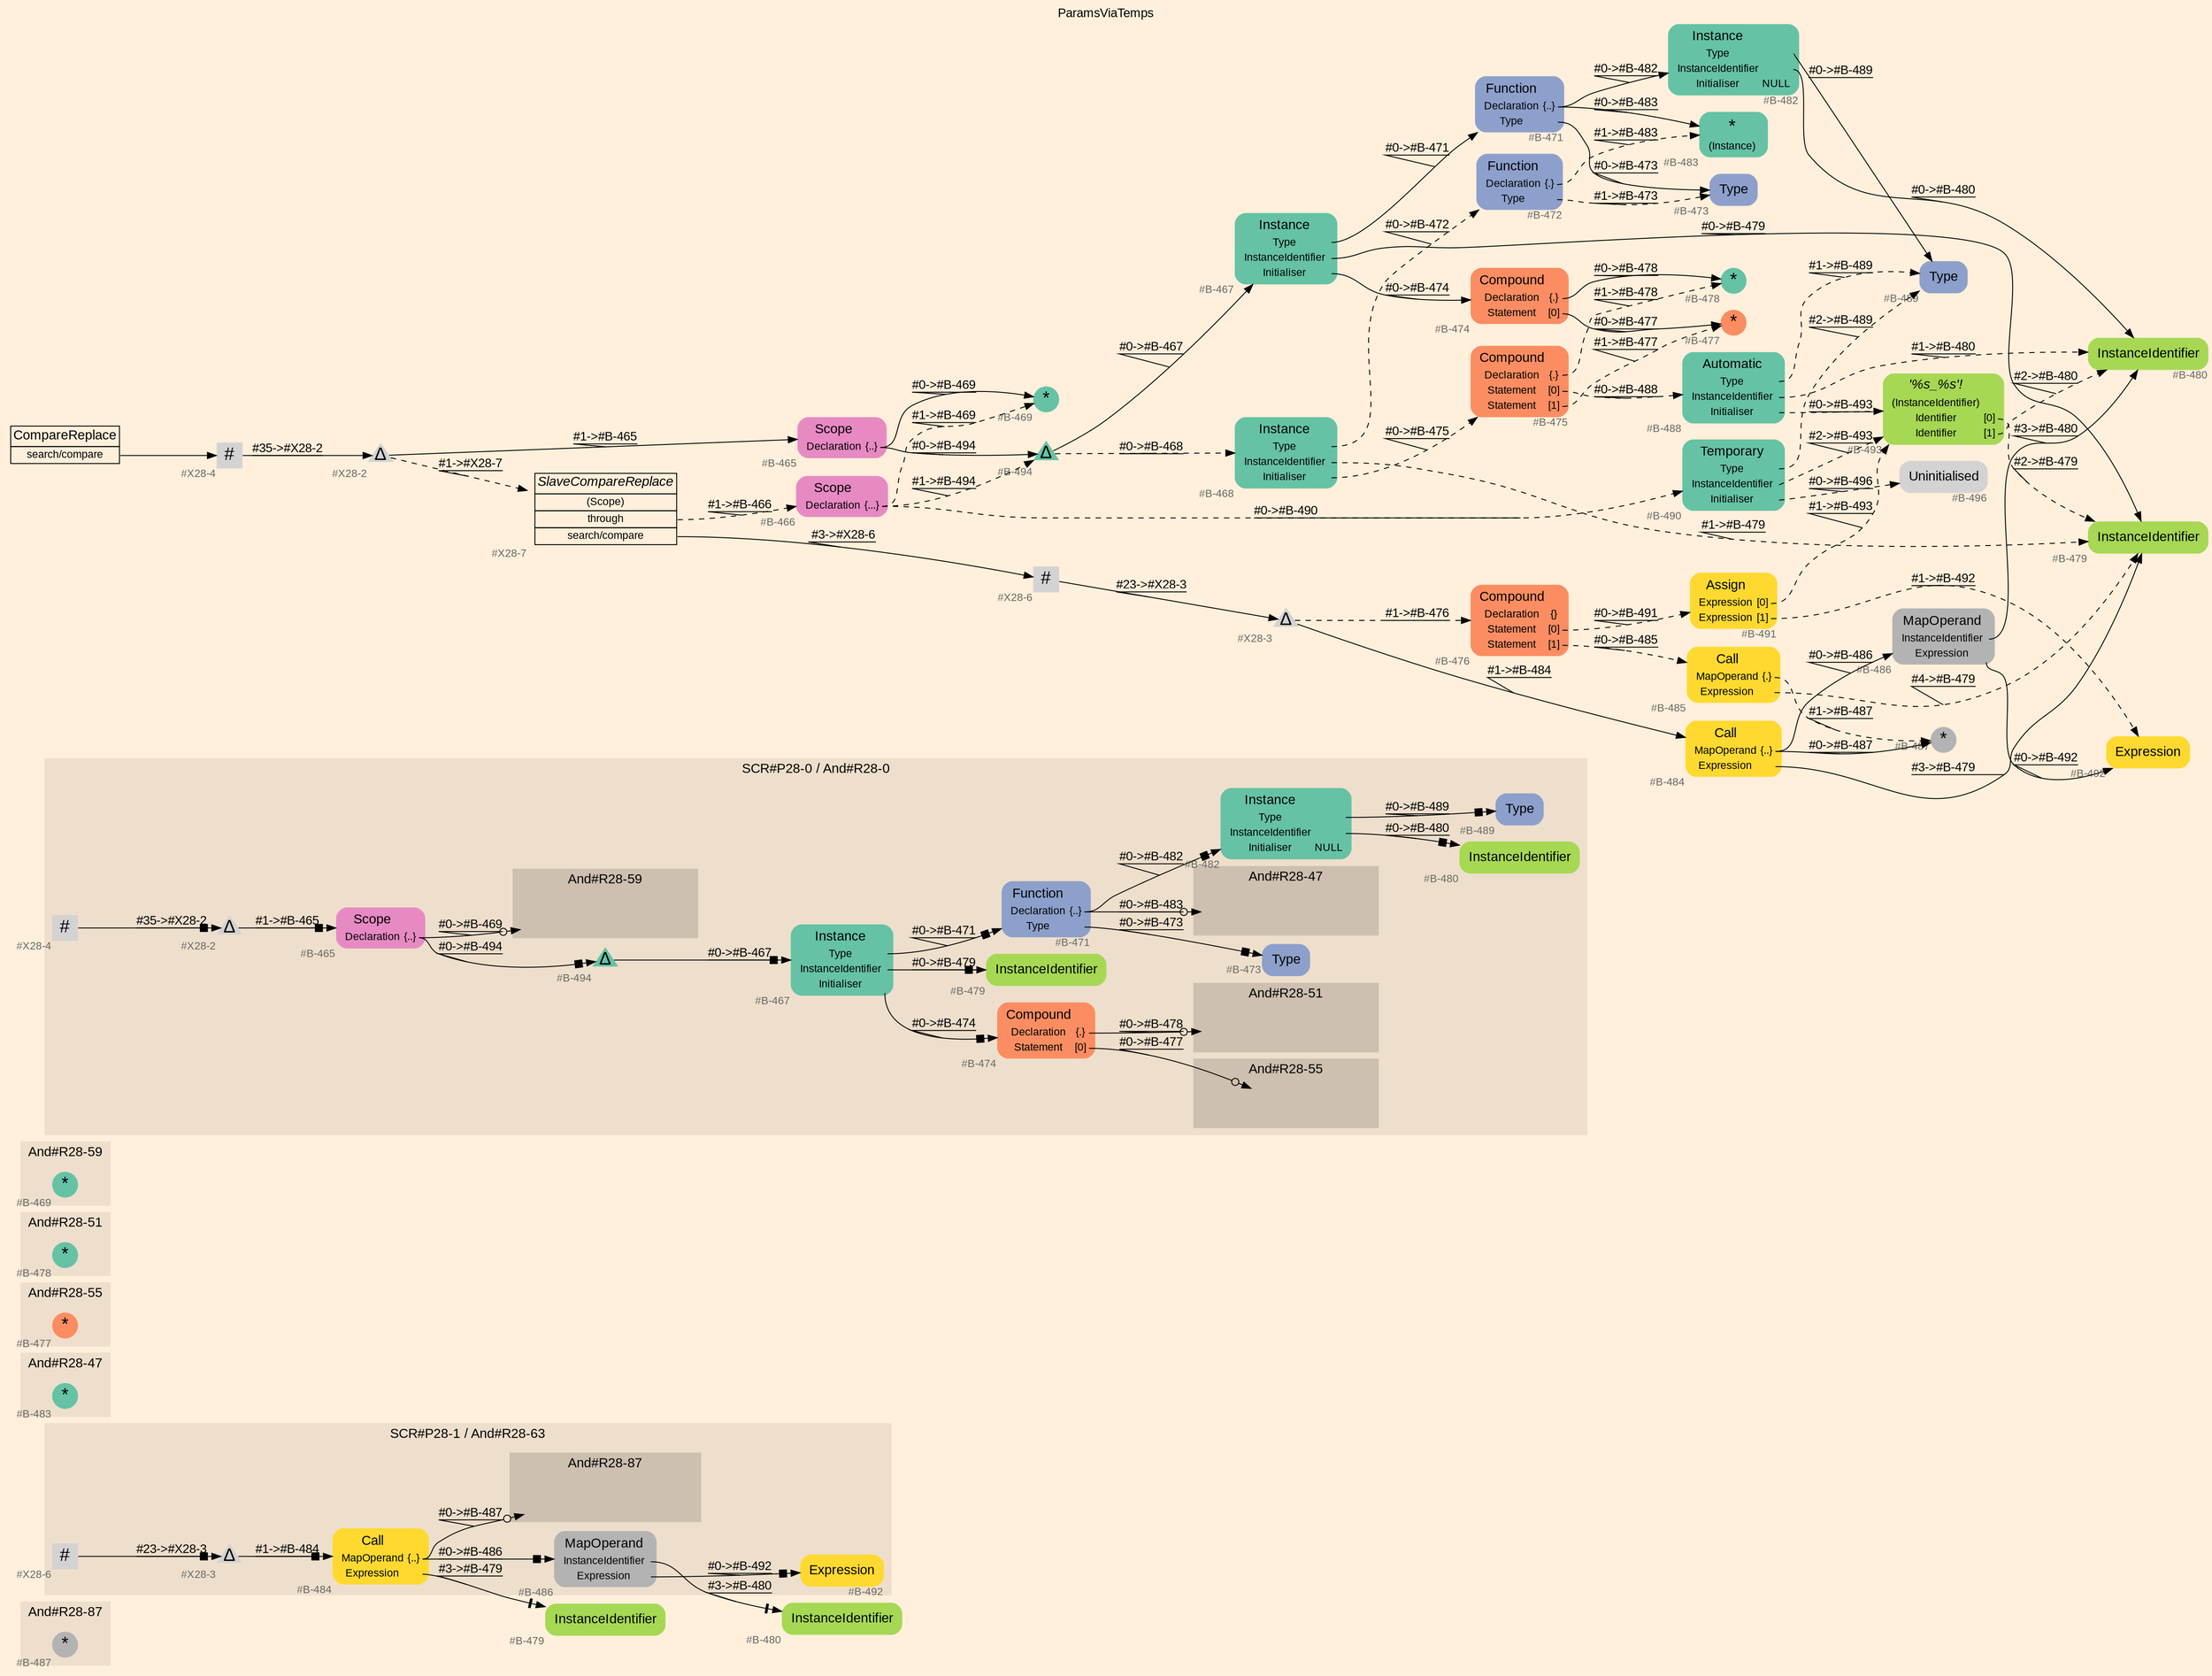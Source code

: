 digraph "ParamsViaTemps" {
label = "ParamsViaTemps"
labelloc = t
graph [
    rankdir = "LR"
    ranksep = 0.3
    bgcolor = antiquewhite1
    color = black
    fontcolor = black
    fontname = "Arial"
];
node [
    fontname = "Arial"
];
edge [
    fontname = "Arial"
];

// -------------------- figure And#R28-87 --------------------
// -------- region And#R28-87 ----------
subgraph "clusterAnd#R28-87" {
    label = "And#R28-87"
    style = "filled"
    color = antiquewhite2
    fontsize = "15"
    // -------- block And#R28-87/#B-487 ----------
    "And#R28-87/#B-487" [
        fillcolor = "/set28/8"
        xlabel = "#B-487"
        fontsize = "12"
        fontcolor = grey40
        shape = "circle"
        label = <<FONT COLOR="black" POINT-SIZE="20">*</FONT>>
        style = "filled"
        penwidth = 0.0
        fixedsize = true
        width = 0.4
        height = 0.4
    ];
    
}


// -------------------- figure And#R28-63 --------------------
// -------- region And#R28-63 ----------
subgraph "clusterAnd#R28-63" {
    label = "SCR#P28-1 / And#R28-63"
    style = "filled"
    color = antiquewhite2
    fontsize = "15"
    // -------- block And#R28-63/#B-484 ----------
    "And#R28-63/#B-484" [
        fillcolor = "/set28/6"
        xlabel = "#B-484"
        fontsize = "12"
        fontcolor = grey40
        shape = "plaintext"
        label = <<TABLE BORDER="0" CELLBORDER="0" CELLSPACING="0">
         <TR><TD><FONT COLOR="black" POINT-SIZE="15">Call</FONT></TD></TR>
         <TR><TD><FONT COLOR="black" POINT-SIZE="12">MapOperand</FONT></TD><TD PORT="port0"><FONT COLOR="black" POINT-SIZE="12">{..}</FONT></TD></TR>
         <TR><TD><FONT COLOR="black" POINT-SIZE="12">Expression</FONT></TD><TD PORT="port1"></TD></TR>
        </TABLE>>
        style = "rounded,filled"
    ];
    
    // -------- block And#R28-63/#B-486 ----------
    "And#R28-63/#B-486" [
        fillcolor = "/set28/8"
        xlabel = "#B-486"
        fontsize = "12"
        fontcolor = grey40
        shape = "plaintext"
        label = <<TABLE BORDER="0" CELLBORDER="0" CELLSPACING="0">
         <TR><TD><FONT COLOR="black" POINT-SIZE="15">MapOperand</FONT></TD></TR>
         <TR><TD><FONT COLOR="black" POINT-SIZE="12">InstanceIdentifier</FONT></TD><TD PORT="port0"></TD></TR>
         <TR><TD><FONT COLOR="black" POINT-SIZE="12">Expression</FONT></TD><TD PORT="port1"></TD></TR>
        </TABLE>>
        style = "rounded,filled"
    ];
    
    // -------- block And#R28-63/#B-492 ----------
    "And#R28-63/#B-492" [
        fillcolor = "/set28/6"
        xlabel = "#B-492"
        fontsize = "12"
        fontcolor = grey40
        shape = "plaintext"
        label = <<TABLE BORDER="0" CELLBORDER="0" CELLSPACING="0">
         <TR><TD><FONT COLOR="black" POINT-SIZE="15">Expression</FONT></TD></TR>
        </TABLE>>
        style = "rounded,filled"
    ];
    
    // -------- block And#R28-63/#X28-3 ----------
    "And#R28-63/#X28-3" [
        xlabel = "#X28-3"
        fontsize = "12"
        fontcolor = grey40
        shape = "triangle"
        label = <<FONT COLOR="black" POINT-SIZE="20">Δ</FONT>>
        style = "filled"
        penwidth = 0.0
        fixedsize = true
        width = 0.4
        height = 0.4
    ];
    
    // -------- block And#R28-63/#X28-6 ----------
    "And#R28-63/#X28-6" [
        xlabel = "#X28-6"
        fontsize = "12"
        fontcolor = grey40
        shape = "square"
        label = <<FONT COLOR="black" POINT-SIZE="20">#</FONT>>
        style = "filled"
        penwidth = 0.0
        fixedsize = true
        width = 0.4
        height = 0.4
    ];
    
    // -------- region And#R28-63/And#R28-87 ----------
    subgraph "clusterAnd#R28-63/And#R28-87" {
        label = "And#R28-87"
        style = "filled"
        color = antiquewhite3
        fontsize = "15"
        // -------- block And#R28-63/And#R28-87/#B-487 ----------
        "And#R28-63/And#R28-87/#B-487" [
            fillcolor = "/set28/8"
            xlabel = "#B-487"
            fontsize = "12"
            fontcolor = grey40
            shape = "none"
            style = "invisible"
        ];
        
    }
    
}

// -------- block And#R28-63/#B-479 ----------
"And#R28-63/#B-479" [
    fillcolor = "/set28/5"
    xlabel = "#B-479"
    fontsize = "12"
    fontcolor = grey40
    shape = "plaintext"
    label = <<TABLE BORDER="0" CELLBORDER="0" CELLSPACING="0">
     <TR><TD><FONT COLOR="black" POINT-SIZE="15">InstanceIdentifier</FONT></TD></TR>
    </TABLE>>
    style = "rounded,filled"
];

// -------- block And#R28-63/#B-480 ----------
"And#R28-63/#B-480" [
    fillcolor = "/set28/5"
    xlabel = "#B-480"
    fontsize = "12"
    fontcolor = grey40
    shape = "plaintext"
    label = <<TABLE BORDER="0" CELLBORDER="0" CELLSPACING="0">
     <TR><TD><FONT COLOR="black" POINT-SIZE="15">InstanceIdentifier</FONT></TD></TR>
    </TABLE>>
    style = "rounded,filled"
];

"And#R28-63/#B-484":port0 -> "And#R28-63/And#R28-87/#B-487" [
    arrowhead="normalnoneodot"
    label = "#0-&gt;#B-487"
    decorate = true
    color = black
    fontcolor = black
];

"And#R28-63/#B-484":port0 -> "And#R28-63/#B-486" [
    arrowhead="normalnonebox"
    label = "#0-&gt;#B-486"
    decorate = true
    color = black
    fontcolor = black
];

"And#R28-63/#B-484":port1 -> "And#R28-63/#B-479" [
    arrowhead="normalnonetee"
    label = "#3-&gt;#B-479"
    decorate = true
    color = black
    fontcolor = black
];

"And#R28-63/#B-486":port0 -> "And#R28-63/#B-480" [
    arrowhead="normalnonetee"
    label = "#3-&gt;#B-480"
    decorate = true
    color = black
    fontcolor = black
];

"And#R28-63/#B-486":port1 -> "And#R28-63/#B-492" [
    arrowhead="normalnonebox"
    label = "#0-&gt;#B-492"
    decorate = true
    color = black
    fontcolor = black
];

"And#R28-63/#X28-3" -> "And#R28-63/#B-484" [
    arrowhead="normalnonebox"
    label = "#1-&gt;#B-484"
    decorate = true
    color = black
    fontcolor = black
];

"And#R28-63/#X28-6" -> "And#R28-63/#X28-3" [
    arrowhead="normalnonebox"
    label = "#23-&gt;#X28-3"
    decorate = true
    color = black
    fontcolor = black
];


// -------------------- figure And#R28-47 --------------------
// -------- region And#R28-47 ----------
subgraph "clusterAnd#R28-47" {
    label = "And#R28-47"
    style = "filled"
    color = antiquewhite2
    fontsize = "15"
    // -------- block And#R28-47/#B-483 ----------
    "And#R28-47/#B-483" [
        fillcolor = "/set28/1"
        xlabel = "#B-483"
        fontsize = "12"
        fontcolor = grey40
        shape = "circle"
        label = <<FONT COLOR="black" POINT-SIZE="20">*</FONT>>
        style = "filled"
        penwidth = 0.0
        fixedsize = true
        width = 0.4
        height = 0.4
    ];
    
}


// -------------------- figure And#R28-55 --------------------
// -------- region And#R28-55 ----------
subgraph "clusterAnd#R28-55" {
    label = "And#R28-55"
    style = "filled"
    color = antiquewhite2
    fontsize = "15"
    // -------- block And#R28-55/#B-477 ----------
    "And#R28-55/#B-477" [
        fillcolor = "/set28/2"
        xlabel = "#B-477"
        fontsize = "12"
        fontcolor = grey40
        shape = "circle"
        label = <<FONT COLOR="black" POINT-SIZE="20">*</FONT>>
        style = "filled"
        penwidth = 0.0
        fixedsize = true
        width = 0.4
        height = 0.4
    ];
    
}


// -------------------- figure And#R28-51 --------------------
// -------- region And#R28-51 ----------
subgraph "clusterAnd#R28-51" {
    label = "And#R28-51"
    style = "filled"
    color = antiquewhite2
    fontsize = "15"
    // -------- block And#R28-51/#B-478 ----------
    "And#R28-51/#B-478" [
        fillcolor = "/set28/1"
        xlabel = "#B-478"
        fontsize = "12"
        fontcolor = grey40
        shape = "circle"
        label = <<FONT COLOR="black" POINT-SIZE="20">*</FONT>>
        style = "filled"
        penwidth = 0.0
        fixedsize = true
        width = 0.4
        height = 0.4
    ];
    
}


// -------------------- figure And#R28-59 --------------------
// -------- region And#R28-59 ----------
subgraph "clusterAnd#R28-59" {
    label = "And#R28-59"
    style = "filled"
    color = antiquewhite2
    fontsize = "15"
    // -------- block And#R28-59/#B-469 ----------
    "And#R28-59/#B-469" [
        fillcolor = "/set28/1"
        xlabel = "#B-469"
        fontsize = "12"
        fontcolor = grey40
        shape = "circle"
        label = <<FONT COLOR="black" POINT-SIZE="20">*</FONT>>
        style = "filled"
        penwidth = 0.0
        fixedsize = true
        width = 0.4
        height = 0.4
    ];
    
}


// -------------------- figure And#R28-0 --------------------
// -------- region And#R28-0 ----------
subgraph "clusterAnd#R28-0" {
    label = "SCR#P28-0 / And#R28-0"
    style = "filled"
    color = antiquewhite2
    fontsize = "15"
    // -------- block And#R28-0/#B-479 ----------
    "And#R28-0/#B-479" [
        fillcolor = "/set28/5"
        xlabel = "#B-479"
        fontsize = "12"
        fontcolor = grey40
        shape = "plaintext"
        label = <<TABLE BORDER="0" CELLBORDER="0" CELLSPACING="0">
         <TR><TD><FONT COLOR="black" POINT-SIZE="15">InstanceIdentifier</FONT></TD></TR>
        </TABLE>>
        style = "rounded,filled"
    ];
    
    // -------- block And#R28-0/#B-465 ----------
    "And#R28-0/#B-465" [
        fillcolor = "/set28/4"
        xlabel = "#B-465"
        fontsize = "12"
        fontcolor = grey40
        shape = "plaintext"
        label = <<TABLE BORDER="0" CELLBORDER="0" CELLSPACING="0">
         <TR><TD><FONT COLOR="black" POINT-SIZE="15">Scope</FONT></TD></TR>
         <TR><TD><FONT COLOR="black" POINT-SIZE="12">Declaration</FONT></TD><TD PORT="port0"><FONT COLOR="black" POINT-SIZE="12">{..}</FONT></TD></TR>
        </TABLE>>
        style = "rounded,filled"
    ];
    
    // -------- block And#R28-0/#B-474 ----------
    "And#R28-0/#B-474" [
        fillcolor = "/set28/2"
        xlabel = "#B-474"
        fontsize = "12"
        fontcolor = grey40
        shape = "plaintext"
        label = <<TABLE BORDER="0" CELLBORDER="0" CELLSPACING="0">
         <TR><TD><FONT COLOR="black" POINT-SIZE="15">Compound</FONT></TD></TR>
         <TR><TD><FONT COLOR="black" POINT-SIZE="12">Declaration</FONT></TD><TD PORT="port0"><FONT COLOR="black" POINT-SIZE="12">{.}</FONT></TD></TR>
         <TR><TD><FONT COLOR="black" POINT-SIZE="12">Statement</FONT></TD><TD PORT="port1"><FONT COLOR="black" POINT-SIZE="12">[0]</FONT></TD></TR>
        </TABLE>>
        style = "rounded,filled"
    ];
    
    // -------- block And#R28-0/#B-473 ----------
    "And#R28-0/#B-473" [
        fillcolor = "/set28/3"
        xlabel = "#B-473"
        fontsize = "12"
        fontcolor = grey40
        shape = "plaintext"
        label = <<TABLE BORDER="0" CELLBORDER="0" CELLSPACING="0">
         <TR><TD><FONT COLOR="black" POINT-SIZE="15">Type</FONT></TD></TR>
        </TABLE>>
        style = "rounded,filled"
    ];
    
    // -------- block And#R28-0/#B-494 ----------
    "And#R28-0/#B-494" [
        fillcolor = "/set28/1"
        xlabel = "#B-494"
        fontsize = "12"
        fontcolor = grey40
        shape = "triangle"
        label = <<FONT COLOR="black" POINT-SIZE="20">Δ</FONT>>
        style = "filled"
        penwidth = 0.0
        fixedsize = true
        width = 0.4
        height = 0.4
    ];
    
    // -------- block And#R28-0/#B-489 ----------
    "And#R28-0/#B-489" [
        fillcolor = "/set28/3"
        xlabel = "#B-489"
        fontsize = "12"
        fontcolor = grey40
        shape = "plaintext"
        label = <<TABLE BORDER="0" CELLBORDER="0" CELLSPACING="0">
         <TR><TD><FONT COLOR="black" POINT-SIZE="15">Type</FONT></TD></TR>
        </TABLE>>
        style = "rounded,filled"
    ];
    
    // -------- block And#R28-0/#B-467 ----------
    "And#R28-0/#B-467" [
        fillcolor = "/set28/1"
        xlabel = "#B-467"
        fontsize = "12"
        fontcolor = grey40
        shape = "plaintext"
        label = <<TABLE BORDER="0" CELLBORDER="0" CELLSPACING="0">
         <TR><TD><FONT COLOR="black" POINT-SIZE="15">Instance</FONT></TD></TR>
         <TR><TD><FONT COLOR="black" POINT-SIZE="12">Type</FONT></TD><TD PORT="port0"></TD></TR>
         <TR><TD><FONT COLOR="black" POINT-SIZE="12">InstanceIdentifier</FONT></TD><TD PORT="port1"></TD></TR>
         <TR><TD><FONT COLOR="black" POINT-SIZE="12">Initialiser</FONT></TD><TD PORT="port2"></TD></TR>
        </TABLE>>
        style = "rounded,filled"
    ];
    
    // -------- block And#R28-0/#B-471 ----------
    "And#R28-0/#B-471" [
        fillcolor = "/set28/3"
        xlabel = "#B-471"
        fontsize = "12"
        fontcolor = grey40
        shape = "plaintext"
        label = <<TABLE BORDER="0" CELLBORDER="0" CELLSPACING="0">
         <TR><TD><FONT COLOR="black" POINT-SIZE="15">Function</FONT></TD></TR>
         <TR><TD><FONT COLOR="black" POINT-SIZE="12">Declaration</FONT></TD><TD PORT="port0"><FONT COLOR="black" POINT-SIZE="12">{..}</FONT></TD></TR>
         <TR><TD><FONT COLOR="black" POINT-SIZE="12">Type</FONT></TD><TD PORT="port1"></TD></TR>
        </TABLE>>
        style = "rounded,filled"
    ];
    
    // -------- block And#R28-0/#B-480 ----------
    "And#R28-0/#B-480" [
        fillcolor = "/set28/5"
        xlabel = "#B-480"
        fontsize = "12"
        fontcolor = grey40
        shape = "plaintext"
        label = <<TABLE BORDER="0" CELLBORDER="0" CELLSPACING="0">
         <TR><TD><FONT COLOR="black" POINT-SIZE="15">InstanceIdentifier</FONT></TD></TR>
        </TABLE>>
        style = "rounded,filled"
    ];
    
    // -------- block And#R28-0/#B-482 ----------
    "And#R28-0/#B-482" [
        fillcolor = "/set28/1"
        xlabel = "#B-482"
        fontsize = "12"
        fontcolor = grey40
        shape = "plaintext"
        label = <<TABLE BORDER="0" CELLBORDER="0" CELLSPACING="0">
         <TR><TD><FONT COLOR="black" POINT-SIZE="15">Instance</FONT></TD></TR>
         <TR><TD><FONT COLOR="black" POINT-SIZE="12">Type</FONT></TD><TD PORT="port0"></TD></TR>
         <TR><TD><FONT COLOR="black" POINT-SIZE="12">InstanceIdentifier</FONT></TD><TD PORT="port1"></TD></TR>
         <TR><TD><FONT COLOR="black" POINT-SIZE="12">Initialiser</FONT></TD><TD PORT="port2"><FONT COLOR="black" POINT-SIZE="12">NULL</FONT></TD></TR>
        </TABLE>>
        style = "rounded,filled"
    ];
    
    // -------- block And#R28-0/#X28-2 ----------
    "And#R28-0/#X28-2" [
        xlabel = "#X28-2"
        fontsize = "12"
        fontcolor = grey40
        shape = "triangle"
        label = <<FONT COLOR="black" POINT-SIZE="20">Δ</FONT>>
        style = "filled"
        penwidth = 0.0
        fixedsize = true
        width = 0.4
        height = 0.4
    ];
    
    // -------- block And#R28-0/#X28-4 ----------
    "And#R28-0/#X28-4" [
        xlabel = "#X28-4"
        fontsize = "12"
        fontcolor = grey40
        shape = "square"
        label = <<FONT COLOR="black" POINT-SIZE="20">#</FONT>>
        style = "filled"
        penwidth = 0.0
        fixedsize = true
        width = 0.4
        height = 0.4
    ];
    
    // -------- region And#R28-0/And#R28-59 ----------
    subgraph "clusterAnd#R28-0/And#R28-59" {
        label = "And#R28-59"
        style = "filled"
        color = antiquewhite3
        fontsize = "15"
        // -------- block And#R28-0/And#R28-59/#B-469 ----------
        "And#R28-0/And#R28-59/#B-469" [
            fillcolor = "/set28/1"
            xlabel = "#B-469"
            fontsize = "12"
            fontcolor = grey40
            shape = "none"
            style = "invisible"
        ];
        
    }
    
    // -------- region And#R28-0/And#R28-51 ----------
    subgraph "clusterAnd#R28-0/And#R28-51" {
        label = "And#R28-51"
        style = "filled"
        color = antiquewhite3
        fontsize = "15"
        // -------- block And#R28-0/And#R28-51/#B-478 ----------
        "And#R28-0/And#R28-51/#B-478" [
            fillcolor = "/set28/1"
            xlabel = "#B-478"
            fontsize = "12"
            fontcolor = grey40
            shape = "none"
            style = "invisible"
        ];
        
    }
    
    // -------- region And#R28-0/And#R28-55 ----------
    subgraph "clusterAnd#R28-0/And#R28-55" {
        label = "And#R28-55"
        style = "filled"
        color = antiquewhite3
        fontsize = "15"
        // -------- block And#R28-0/And#R28-55/#B-477 ----------
        "And#R28-0/And#R28-55/#B-477" [
            fillcolor = "/set28/2"
            xlabel = "#B-477"
            fontsize = "12"
            fontcolor = grey40
            shape = "none"
            style = "invisible"
        ];
        
    }
    
    // -------- region And#R28-0/And#R28-47 ----------
    subgraph "clusterAnd#R28-0/And#R28-47" {
        label = "And#R28-47"
        style = "filled"
        color = antiquewhite3
        fontsize = "15"
        // -------- block And#R28-0/And#R28-47/#B-483 ----------
        "And#R28-0/And#R28-47/#B-483" [
            fillcolor = "/set28/1"
            xlabel = "#B-483"
            fontsize = "12"
            fontcolor = grey40
            shape = "none"
            style = "invisible"
        ];
        
    }
    
}

"And#R28-0/#B-465":port0 -> "And#R28-0/And#R28-59/#B-469" [
    arrowhead="normalnoneodot"
    label = "#0-&gt;#B-469"
    decorate = true
    color = black
    fontcolor = black
];

"And#R28-0/#B-465":port0 -> "And#R28-0/#B-494" [
    arrowhead="normalnonebox"
    label = "#0-&gt;#B-494"
    decorate = true
    color = black
    fontcolor = black
];

"And#R28-0/#B-474":port0 -> "And#R28-0/And#R28-51/#B-478" [
    arrowhead="normalnoneodot"
    label = "#0-&gt;#B-478"
    decorate = true
    color = black
    fontcolor = black
];

"And#R28-0/#B-474":port1 -> "And#R28-0/And#R28-55/#B-477" [
    arrowhead="normalnoneodot"
    label = "#0-&gt;#B-477"
    decorate = true
    color = black
    fontcolor = black
];

"And#R28-0/#B-494" -> "And#R28-0/#B-467" [
    arrowhead="normalnonebox"
    label = "#0-&gt;#B-467"
    decorate = true
    color = black
    fontcolor = black
];

"And#R28-0/#B-467":port0 -> "And#R28-0/#B-471" [
    arrowhead="normalnonebox"
    label = "#0-&gt;#B-471"
    decorate = true
    color = black
    fontcolor = black
];

"And#R28-0/#B-467":port1 -> "And#R28-0/#B-479" [
    arrowhead="normalnonebox"
    label = "#0-&gt;#B-479"
    decorate = true
    color = black
    fontcolor = black
];

"And#R28-0/#B-467":port2 -> "And#R28-0/#B-474" [
    arrowhead="normalnonebox"
    label = "#0-&gt;#B-474"
    decorate = true
    color = black
    fontcolor = black
];

"And#R28-0/#B-471":port0 -> "And#R28-0/And#R28-47/#B-483" [
    arrowhead="normalnoneodot"
    label = "#0-&gt;#B-483"
    decorate = true
    color = black
    fontcolor = black
];

"And#R28-0/#B-471":port0 -> "And#R28-0/#B-482" [
    arrowhead="normalnonebox"
    label = "#0-&gt;#B-482"
    decorate = true
    color = black
    fontcolor = black
];

"And#R28-0/#B-471":port1 -> "And#R28-0/#B-473" [
    arrowhead="normalnonebox"
    label = "#0-&gt;#B-473"
    decorate = true
    color = black
    fontcolor = black
];

"And#R28-0/#B-482":port0 -> "And#R28-0/#B-489" [
    arrowhead="normalnonebox"
    label = "#0-&gt;#B-489"
    decorate = true
    color = black
    fontcolor = black
];

"And#R28-0/#B-482":port1 -> "And#R28-0/#B-480" [
    arrowhead="normalnonebox"
    label = "#0-&gt;#B-480"
    decorate = true
    color = black
    fontcolor = black
];

"And#R28-0/#X28-2" -> "And#R28-0/#B-465" [
    arrowhead="normalnonebox"
    label = "#1-&gt;#B-465"
    decorate = true
    color = black
    fontcolor = black
];

"And#R28-0/#X28-4" -> "And#R28-0/#X28-2" [
    arrowhead="normalnonebox"
    label = "#35-&gt;#X28-2"
    decorate = true
    color = black
    fontcolor = black
];


// -------------------- transformation figure --------------------
// -------- block CR#X28-5 ----------
"CR#X28-5" [
    fillcolor = antiquewhite1
    fontsize = "12"
    fontcolor = grey40
    shape = "plaintext"
    label = <<TABLE BORDER="0" CELLBORDER="1" CELLSPACING="0">
     <TR><TD><FONT COLOR="black" POINT-SIZE="15">CompareReplace</FONT></TD></TR>
     <TR><TD PORT="port0"><FONT COLOR="black" POINT-SIZE="12">search/compare</FONT></TD></TR>
    </TABLE>>
    style = "filled"
    color = black
];

// -------- block #X28-4 ----------
"#X28-4" [
    xlabel = "#X28-4"
    fontsize = "12"
    fontcolor = grey40
    shape = "square"
    label = <<FONT COLOR="black" POINT-SIZE="20">#</FONT>>
    style = "filled"
    penwidth = 0.0
    fixedsize = true
    width = 0.4
    height = 0.4
];

// -------- block #X28-2 ----------
"#X28-2" [
    xlabel = "#X28-2"
    fontsize = "12"
    fontcolor = grey40
    shape = "triangle"
    label = <<FONT COLOR="black" POINT-SIZE="20">Δ</FONT>>
    style = "filled"
    penwidth = 0.0
    fixedsize = true
    width = 0.4
    height = 0.4
];

// -------- block #B-465 ----------
"#B-465" [
    fillcolor = "/set28/4"
    xlabel = "#B-465"
    fontsize = "12"
    fontcolor = grey40
    shape = "plaintext"
    label = <<TABLE BORDER="0" CELLBORDER="0" CELLSPACING="0">
     <TR><TD><FONT COLOR="black" POINT-SIZE="15">Scope</FONT></TD></TR>
     <TR><TD><FONT COLOR="black" POINT-SIZE="12">Declaration</FONT></TD><TD PORT="port0"><FONT COLOR="black" POINT-SIZE="12">{..}</FONT></TD></TR>
    </TABLE>>
    style = "rounded,filled"
];

// -------- block #B-469 ----------
"#B-469" [
    fillcolor = "/set28/1"
    xlabel = "#B-469"
    fontsize = "12"
    fontcolor = grey40
    shape = "circle"
    label = <<FONT COLOR="black" POINT-SIZE="20">*</FONT>>
    style = "filled"
    penwidth = 0.0
    fixedsize = true
    width = 0.4
    height = 0.4
];

// -------- block #B-494 ----------
"#B-494" [
    fillcolor = "/set28/1"
    xlabel = "#B-494"
    fontsize = "12"
    fontcolor = grey40
    shape = "triangle"
    label = <<FONT COLOR="black" POINT-SIZE="20">Δ</FONT>>
    style = "filled"
    penwidth = 0.0
    fixedsize = true
    width = 0.4
    height = 0.4
];

// -------- block #B-467 ----------
"#B-467" [
    fillcolor = "/set28/1"
    xlabel = "#B-467"
    fontsize = "12"
    fontcolor = grey40
    shape = "plaintext"
    label = <<TABLE BORDER="0" CELLBORDER="0" CELLSPACING="0">
     <TR><TD><FONT COLOR="black" POINT-SIZE="15">Instance</FONT></TD></TR>
     <TR><TD><FONT COLOR="black" POINT-SIZE="12">Type</FONT></TD><TD PORT="port0"></TD></TR>
     <TR><TD><FONT COLOR="black" POINT-SIZE="12">InstanceIdentifier</FONT></TD><TD PORT="port1"></TD></TR>
     <TR><TD><FONT COLOR="black" POINT-SIZE="12">Initialiser</FONT></TD><TD PORT="port2"></TD></TR>
    </TABLE>>
    style = "rounded,filled"
];

// -------- block #B-471 ----------
"#B-471" [
    fillcolor = "/set28/3"
    xlabel = "#B-471"
    fontsize = "12"
    fontcolor = grey40
    shape = "plaintext"
    label = <<TABLE BORDER="0" CELLBORDER="0" CELLSPACING="0">
     <TR><TD><FONT COLOR="black" POINT-SIZE="15">Function</FONT></TD></TR>
     <TR><TD><FONT COLOR="black" POINT-SIZE="12">Declaration</FONT></TD><TD PORT="port0"><FONT COLOR="black" POINT-SIZE="12">{..}</FONT></TD></TR>
     <TR><TD><FONT COLOR="black" POINT-SIZE="12">Type</FONT></TD><TD PORT="port1"></TD></TR>
    </TABLE>>
    style = "rounded,filled"
];

// -------- block #B-483 ----------
"#B-483" [
    fillcolor = "/set28/1"
    xlabel = "#B-483"
    fontsize = "12"
    fontcolor = grey40
    shape = "plaintext"
    label = <<TABLE BORDER="0" CELLBORDER="0" CELLSPACING="0">
     <TR><TD><FONT COLOR="black" POINT-SIZE="20">*</FONT></TD></TR>
     <TR><TD><FONT COLOR="black" POINT-SIZE="12">(Instance)</FONT></TD><TD PORT="port0"></TD></TR>
    </TABLE>>
    style = "rounded,filled"
];

// -------- block #B-482 ----------
"#B-482" [
    fillcolor = "/set28/1"
    xlabel = "#B-482"
    fontsize = "12"
    fontcolor = grey40
    shape = "plaintext"
    label = <<TABLE BORDER="0" CELLBORDER="0" CELLSPACING="0">
     <TR><TD><FONT COLOR="black" POINT-SIZE="15">Instance</FONT></TD></TR>
     <TR><TD><FONT COLOR="black" POINT-SIZE="12">Type</FONT></TD><TD PORT="port0"></TD></TR>
     <TR><TD><FONT COLOR="black" POINT-SIZE="12">InstanceIdentifier</FONT></TD><TD PORT="port1"></TD></TR>
     <TR><TD><FONT COLOR="black" POINT-SIZE="12">Initialiser</FONT></TD><TD PORT="port2"><FONT COLOR="black" POINT-SIZE="12">NULL</FONT></TD></TR>
    </TABLE>>
    style = "rounded,filled"
];

// -------- block #B-489 ----------
"#B-489" [
    fillcolor = "/set28/3"
    xlabel = "#B-489"
    fontsize = "12"
    fontcolor = grey40
    shape = "plaintext"
    label = <<TABLE BORDER="0" CELLBORDER="0" CELLSPACING="0">
     <TR><TD><FONT COLOR="black" POINT-SIZE="15">Type</FONT></TD></TR>
    </TABLE>>
    style = "rounded,filled"
];

// -------- block #B-480 ----------
"#B-480" [
    fillcolor = "/set28/5"
    xlabel = "#B-480"
    fontsize = "12"
    fontcolor = grey40
    shape = "plaintext"
    label = <<TABLE BORDER="0" CELLBORDER="0" CELLSPACING="0">
     <TR><TD><FONT COLOR="black" POINT-SIZE="15">InstanceIdentifier</FONT></TD></TR>
    </TABLE>>
    style = "rounded,filled"
];

// -------- block #B-473 ----------
"#B-473" [
    fillcolor = "/set28/3"
    xlabel = "#B-473"
    fontsize = "12"
    fontcolor = grey40
    shape = "plaintext"
    label = <<TABLE BORDER="0" CELLBORDER="0" CELLSPACING="0">
     <TR><TD><FONT COLOR="black" POINT-SIZE="15">Type</FONT></TD></TR>
    </TABLE>>
    style = "rounded,filled"
];

// -------- block #B-479 ----------
"#B-479" [
    fillcolor = "/set28/5"
    xlabel = "#B-479"
    fontsize = "12"
    fontcolor = grey40
    shape = "plaintext"
    label = <<TABLE BORDER="0" CELLBORDER="0" CELLSPACING="0">
     <TR><TD><FONT COLOR="black" POINT-SIZE="15">InstanceIdentifier</FONT></TD></TR>
    </TABLE>>
    style = "rounded,filled"
];

// -------- block #B-474 ----------
"#B-474" [
    fillcolor = "/set28/2"
    xlabel = "#B-474"
    fontsize = "12"
    fontcolor = grey40
    shape = "plaintext"
    label = <<TABLE BORDER="0" CELLBORDER="0" CELLSPACING="0">
     <TR><TD><FONT COLOR="black" POINT-SIZE="15">Compound</FONT></TD></TR>
     <TR><TD><FONT COLOR="black" POINT-SIZE="12">Declaration</FONT></TD><TD PORT="port0"><FONT COLOR="black" POINT-SIZE="12">{.}</FONT></TD></TR>
     <TR><TD><FONT COLOR="black" POINT-SIZE="12">Statement</FONT></TD><TD PORT="port1"><FONT COLOR="black" POINT-SIZE="12">[0]</FONT></TD></TR>
    </TABLE>>
    style = "rounded,filled"
];

// -------- block #B-478 ----------
"#B-478" [
    fillcolor = "/set28/1"
    xlabel = "#B-478"
    fontsize = "12"
    fontcolor = grey40
    shape = "circle"
    label = <<FONT COLOR="black" POINT-SIZE="20">*</FONT>>
    style = "filled"
    penwidth = 0.0
    fixedsize = true
    width = 0.4
    height = 0.4
];

// -------- block #B-477 ----------
"#B-477" [
    fillcolor = "/set28/2"
    xlabel = "#B-477"
    fontsize = "12"
    fontcolor = grey40
    shape = "circle"
    label = <<FONT COLOR="black" POINT-SIZE="20">*</FONT>>
    style = "filled"
    penwidth = 0.0
    fixedsize = true
    width = 0.4
    height = 0.4
];

// -------- block #B-468 ----------
"#B-468" [
    fillcolor = "/set28/1"
    xlabel = "#B-468"
    fontsize = "12"
    fontcolor = grey40
    shape = "plaintext"
    label = <<TABLE BORDER="0" CELLBORDER="0" CELLSPACING="0">
     <TR><TD><FONT COLOR="black" POINT-SIZE="15">Instance</FONT></TD></TR>
     <TR><TD><FONT COLOR="black" POINT-SIZE="12">Type</FONT></TD><TD PORT="port0"></TD></TR>
     <TR><TD><FONT COLOR="black" POINT-SIZE="12">InstanceIdentifier</FONT></TD><TD PORT="port1"></TD></TR>
     <TR><TD><FONT COLOR="black" POINT-SIZE="12">Initialiser</FONT></TD><TD PORT="port2"></TD></TR>
    </TABLE>>
    style = "rounded,filled"
];

// -------- block #B-472 ----------
"#B-472" [
    fillcolor = "/set28/3"
    xlabel = "#B-472"
    fontsize = "12"
    fontcolor = grey40
    shape = "plaintext"
    label = <<TABLE BORDER="0" CELLBORDER="0" CELLSPACING="0">
     <TR><TD><FONT COLOR="black" POINT-SIZE="15">Function</FONT></TD></TR>
     <TR><TD><FONT COLOR="black" POINT-SIZE="12">Declaration</FONT></TD><TD PORT="port0"><FONT COLOR="black" POINT-SIZE="12">{.}</FONT></TD></TR>
     <TR><TD><FONT COLOR="black" POINT-SIZE="12">Type</FONT></TD><TD PORT="port1"></TD></TR>
    </TABLE>>
    style = "rounded,filled"
];

// -------- block #B-475 ----------
"#B-475" [
    fillcolor = "/set28/2"
    xlabel = "#B-475"
    fontsize = "12"
    fontcolor = grey40
    shape = "plaintext"
    label = <<TABLE BORDER="0" CELLBORDER="0" CELLSPACING="0">
     <TR><TD><FONT COLOR="black" POINT-SIZE="15">Compound</FONT></TD></TR>
     <TR><TD><FONT COLOR="black" POINT-SIZE="12">Declaration</FONT></TD><TD PORT="port0"><FONT COLOR="black" POINT-SIZE="12">{.}</FONT></TD></TR>
     <TR><TD><FONT COLOR="black" POINT-SIZE="12">Statement</FONT></TD><TD PORT="port1"><FONT COLOR="black" POINT-SIZE="12">[0]</FONT></TD></TR>
     <TR><TD><FONT COLOR="black" POINT-SIZE="12">Statement</FONT></TD><TD PORT="port2"><FONT COLOR="black" POINT-SIZE="12">[1]</FONT></TD></TR>
    </TABLE>>
    style = "rounded,filled"
];

// -------- block #B-488 ----------
"#B-488" [
    fillcolor = "/set28/1"
    xlabel = "#B-488"
    fontsize = "12"
    fontcolor = grey40
    shape = "plaintext"
    label = <<TABLE BORDER="0" CELLBORDER="0" CELLSPACING="0">
     <TR><TD><FONT COLOR="black" POINT-SIZE="15">Automatic</FONT></TD></TR>
     <TR><TD><FONT COLOR="black" POINT-SIZE="12">Type</FONT></TD><TD PORT="port0"></TD></TR>
     <TR><TD><FONT COLOR="black" POINT-SIZE="12">InstanceIdentifier</FONT></TD><TD PORT="port1"></TD></TR>
     <TR><TD><FONT COLOR="black" POINT-SIZE="12">Initialiser</FONT></TD><TD PORT="port2"></TD></TR>
    </TABLE>>
    style = "rounded,filled"
];

// -------- block #B-493 ----------
"#B-493" [
    fillcolor = "/set28/5"
    xlabel = "#B-493"
    fontsize = "12"
    fontcolor = grey40
    shape = "plaintext"
    label = <<TABLE BORDER="0" CELLBORDER="0" CELLSPACING="0">
     <TR><TD><FONT COLOR="black" POINT-SIZE="15"><I>'%s_%s'!</I></FONT></TD></TR>
     <TR><TD><FONT COLOR="black" POINT-SIZE="12">(InstanceIdentifier)</FONT></TD><TD PORT="port0"></TD></TR>
     <TR><TD><FONT COLOR="black" POINT-SIZE="12">Identifier</FONT></TD><TD PORT="port1"><FONT COLOR="black" POINT-SIZE="12">[0]</FONT></TD></TR>
     <TR><TD><FONT COLOR="black" POINT-SIZE="12">Identifier</FONT></TD><TD PORT="port2"><FONT COLOR="black" POINT-SIZE="12">[1]</FONT></TD></TR>
    </TABLE>>
    style = "rounded,filled"
];

// -------- block #X28-7 ----------
"#X28-7" [
    fillcolor = antiquewhite1
    xlabel = "#X28-7"
    fontsize = "12"
    fontcolor = grey40
    shape = "plaintext"
    label = <<TABLE BORDER="0" CELLBORDER="1" CELLSPACING="0">
     <TR><TD><FONT COLOR="black" POINT-SIZE="15"><I>SlaveCompareReplace</I></FONT></TD></TR>
     <TR><TD PORT="port0"><FONT COLOR="black" POINT-SIZE="12">(Scope)</FONT></TD></TR>
     <TR><TD PORT="port1"><FONT COLOR="black" POINT-SIZE="12">through</FONT></TD></TR>
     <TR><TD PORT="port2"><FONT COLOR="black" POINT-SIZE="12">search/compare</FONT></TD></TR>
    </TABLE>>
    style = "filled"
    color = black
];

// -------- block #B-466 ----------
"#B-466" [
    fillcolor = "/set28/4"
    xlabel = "#B-466"
    fontsize = "12"
    fontcolor = grey40
    shape = "plaintext"
    label = <<TABLE BORDER="0" CELLBORDER="0" CELLSPACING="0">
     <TR><TD><FONT COLOR="black" POINT-SIZE="15">Scope</FONT></TD></TR>
     <TR><TD><FONT COLOR="black" POINT-SIZE="12">Declaration</FONT></TD><TD PORT="port0"><FONT COLOR="black" POINT-SIZE="12">{...}</FONT></TD></TR>
    </TABLE>>
    style = "rounded,filled"
];

// -------- block #B-490 ----------
"#B-490" [
    fillcolor = "/set28/1"
    xlabel = "#B-490"
    fontsize = "12"
    fontcolor = grey40
    shape = "plaintext"
    label = <<TABLE BORDER="0" CELLBORDER="0" CELLSPACING="0">
     <TR><TD><FONT COLOR="black" POINT-SIZE="15">Temporary</FONT></TD></TR>
     <TR><TD><FONT COLOR="black" POINT-SIZE="12">Type</FONT></TD><TD PORT="port0"></TD></TR>
     <TR><TD><FONT COLOR="black" POINT-SIZE="12">InstanceIdentifier</FONT></TD><TD PORT="port1"></TD></TR>
     <TR><TD><FONT COLOR="black" POINT-SIZE="12">Initialiser</FONT></TD><TD PORT="port2"></TD></TR>
    </TABLE>>
    style = "rounded,filled"
];

// -------- block #B-496 ----------
"#B-496" [
    xlabel = "#B-496"
    fontsize = "12"
    fontcolor = grey40
    shape = "plaintext"
    label = <<TABLE BORDER="0" CELLBORDER="0" CELLSPACING="0">
     <TR><TD><FONT COLOR="black" POINT-SIZE="15">Uninitialised</FONT></TD></TR>
    </TABLE>>
    style = "rounded,filled"
];

// -------- block #X28-6 ----------
"#X28-6" [
    xlabel = "#X28-6"
    fontsize = "12"
    fontcolor = grey40
    shape = "square"
    label = <<FONT COLOR="black" POINT-SIZE="20">#</FONT>>
    style = "filled"
    penwidth = 0.0
    fixedsize = true
    width = 0.4
    height = 0.4
];

// -------- block #X28-3 ----------
"#X28-3" [
    xlabel = "#X28-3"
    fontsize = "12"
    fontcolor = grey40
    shape = "triangle"
    label = <<FONT COLOR="black" POINT-SIZE="20">Δ</FONT>>
    style = "filled"
    penwidth = 0.0
    fixedsize = true
    width = 0.4
    height = 0.4
];

// -------- block #B-484 ----------
"#B-484" [
    fillcolor = "/set28/6"
    xlabel = "#B-484"
    fontsize = "12"
    fontcolor = grey40
    shape = "plaintext"
    label = <<TABLE BORDER="0" CELLBORDER="0" CELLSPACING="0">
     <TR><TD><FONT COLOR="black" POINT-SIZE="15">Call</FONT></TD></TR>
     <TR><TD><FONT COLOR="black" POINT-SIZE="12">MapOperand</FONT></TD><TD PORT="port0"><FONT COLOR="black" POINT-SIZE="12">{..}</FONT></TD></TR>
     <TR><TD><FONT COLOR="black" POINT-SIZE="12">Expression</FONT></TD><TD PORT="port1"></TD></TR>
    </TABLE>>
    style = "rounded,filled"
];

// -------- block #B-487 ----------
"#B-487" [
    fillcolor = "/set28/8"
    xlabel = "#B-487"
    fontsize = "12"
    fontcolor = grey40
    shape = "circle"
    label = <<FONT COLOR="black" POINT-SIZE="20">*</FONT>>
    style = "filled"
    penwidth = 0.0
    fixedsize = true
    width = 0.4
    height = 0.4
];

// -------- block #B-486 ----------
"#B-486" [
    fillcolor = "/set28/8"
    xlabel = "#B-486"
    fontsize = "12"
    fontcolor = grey40
    shape = "plaintext"
    label = <<TABLE BORDER="0" CELLBORDER="0" CELLSPACING="0">
     <TR><TD><FONT COLOR="black" POINT-SIZE="15">MapOperand</FONT></TD></TR>
     <TR><TD><FONT COLOR="black" POINT-SIZE="12">InstanceIdentifier</FONT></TD><TD PORT="port0"></TD></TR>
     <TR><TD><FONT COLOR="black" POINT-SIZE="12">Expression</FONT></TD><TD PORT="port1"></TD></TR>
    </TABLE>>
    style = "rounded,filled"
];

// -------- block #B-492 ----------
"#B-492" [
    fillcolor = "/set28/6"
    xlabel = "#B-492"
    fontsize = "12"
    fontcolor = grey40
    shape = "plaintext"
    label = <<TABLE BORDER="0" CELLBORDER="0" CELLSPACING="0">
     <TR><TD><FONT COLOR="black" POINT-SIZE="15">Expression</FONT></TD></TR>
    </TABLE>>
    style = "rounded,filled"
];

// -------- block #B-476 ----------
"#B-476" [
    fillcolor = "/set28/2"
    xlabel = "#B-476"
    fontsize = "12"
    fontcolor = grey40
    shape = "plaintext"
    label = <<TABLE BORDER="0" CELLBORDER="0" CELLSPACING="0">
     <TR><TD><FONT COLOR="black" POINT-SIZE="15">Compound</FONT></TD></TR>
     <TR><TD><FONT COLOR="black" POINT-SIZE="12">Declaration</FONT></TD><TD PORT="port0"><FONT COLOR="black" POINT-SIZE="12">{}</FONT></TD></TR>
     <TR><TD><FONT COLOR="black" POINT-SIZE="12">Statement</FONT></TD><TD PORT="port1"><FONT COLOR="black" POINT-SIZE="12">[0]</FONT></TD></TR>
     <TR><TD><FONT COLOR="black" POINT-SIZE="12">Statement</FONT></TD><TD PORT="port2"><FONT COLOR="black" POINT-SIZE="12">[1]</FONT></TD></TR>
    </TABLE>>
    style = "rounded,filled"
];

// -------- block #B-491 ----------
"#B-491" [
    fillcolor = "/set28/6"
    xlabel = "#B-491"
    fontsize = "12"
    fontcolor = grey40
    shape = "plaintext"
    label = <<TABLE BORDER="0" CELLBORDER="0" CELLSPACING="0">
     <TR><TD><FONT COLOR="black" POINT-SIZE="15">Assign</FONT></TD></TR>
     <TR><TD><FONT COLOR="black" POINT-SIZE="12">Expression</FONT></TD><TD PORT="port0"><FONT COLOR="black" POINT-SIZE="12">[0]</FONT></TD></TR>
     <TR><TD><FONT COLOR="black" POINT-SIZE="12">Expression</FONT></TD><TD PORT="port1"><FONT COLOR="black" POINT-SIZE="12">[1]</FONT></TD></TR>
    </TABLE>>
    style = "rounded,filled"
];

// -------- block #B-485 ----------
"#B-485" [
    fillcolor = "/set28/6"
    xlabel = "#B-485"
    fontsize = "12"
    fontcolor = grey40
    shape = "plaintext"
    label = <<TABLE BORDER="0" CELLBORDER="0" CELLSPACING="0">
     <TR><TD><FONT COLOR="black" POINT-SIZE="15">Call</FONT></TD></TR>
     <TR><TD><FONT COLOR="black" POINT-SIZE="12">MapOperand</FONT></TD><TD PORT="port0"><FONT COLOR="black" POINT-SIZE="12">{.}</FONT></TD></TR>
     <TR><TD><FONT COLOR="black" POINT-SIZE="12">Expression</FONT></TD><TD PORT="port1"></TD></TR>
    </TABLE>>
    style = "rounded,filled"
];

"CR#X28-5":port0 -> "#X28-4" [
    label = ""
    decorate = true
    color = black
    fontcolor = black
];

"#X28-4" -> "#X28-2" [
    label = "#35-&gt;#X28-2"
    decorate = true
    color = black
    fontcolor = black
];

"#X28-2" -> "#B-465" [
    label = "#1-&gt;#B-465"
    decorate = true
    color = black
    fontcolor = black
];

"#X28-2" -> "#X28-7" [
    style="dashed"
    label = "#1-&gt;#X28-7"
    decorate = true
    color = black
    fontcolor = black
];

"#B-465":port0 -> "#B-469" [
    label = "#0-&gt;#B-469"
    decorate = true
    color = black
    fontcolor = black
];

"#B-465":port0 -> "#B-494" [
    label = "#0-&gt;#B-494"
    decorate = true
    color = black
    fontcolor = black
];

"#B-494" -> "#B-467" [
    label = "#0-&gt;#B-467"
    decorate = true
    color = black
    fontcolor = black
];

"#B-494" -> "#B-468" [
    style="dashed"
    label = "#0-&gt;#B-468"
    decorate = true
    color = black
    fontcolor = black
];

"#B-467":port0 -> "#B-471" [
    label = "#0-&gt;#B-471"
    decorate = true
    color = black
    fontcolor = black
];

"#B-467":port1 -> "#B-479" [
    label = "#0-&gt;#B-479"
    decorate = true
    color = black
    fontcolor = black
];

"#B-467":port2 -> "#B-474" [
    label = "#0-&gt;#B-474"
    decorate = true
    color = black
    fontcolor = black
];

"#B-471":port0 -> "#B-483" [
    label = "#0-&gt;#B-483"
    decorate = true
    color = black
    fontcolor = black
];

"#B-471":port0 -> "#B-482" [
    label = "#0-&gt;#B-482"
    decorate = true
    color = black
    fontcolor = black
];

"#B-471":port1 -> "#B-473" [
    label = "#0-&gt;#B-473"
    decorate = true
    color = black
    fontcolor = black
];

"#B-482":port0 -> "#B-489" [
    label = "#0-&gt;#B-489"
    decorate = true
    color = black
    fontcolor = black
];

"#B-482":port1 -> "#B-480" [
    label = "#0-&gt;#B-480"
    decorate = true
    color = black
    fontcolor = black
];

"#B-474":port0 -> "#B-478" [
    label = "#0-&gt;#B-478"
    decorate = true
    color = black
    fontcolor = black
];

"#B-474":port1 -> "#B-477" [
    label = "#0-&gt;#B-477"
    decorate = true
    color = black
    fontcolor = black
];

"#B-468":port0 -> "#B-472" [
    style="dashed"
    label = "#0-&gt;#B-472"
    decorate = true
    color = black
    fontcolor = black
];

"#B-468":port1 -> "#B-479" [
    style="dashed"
    label = "#1-&gt;#B-479"
    decorate = true
    color = black
    fontcolor = black
];

"#B-468":port2 -> "#B-475" [
    style="dashed"
    label = "#0-&gt;#B-475"
    decorate = true
    color = black
    fontcolor = black
];

"#B-472":port0 -> "#B-483" [
    style="dashed"
    label = "#1-&gt;#B-483"
    decorate = true
    color = black
    fontcolor = black
];

"#B-472":port1 -> "#B-473" [
    style="dashed"
    label = "#1-&gt;#B-473"
    decorate = true
    color = black
    fontcolor = black
];

"#B-475":port0 -> "#B-478" [
    style="dashed"
    label = "#1-&gt;#B-478"
    decorate = true
    color = black
    fontcolor = black
];

"#B-475":port1 -> "#B-488" [
    style="dashed"
    label = "#0-&gt;#B-488"
    decorate = true
    color = black
    fontcolor = black
];

"#B-475":port2 -> "#B-477" [
    style="dashed"
    label = "#1-&gt;#B-477"
    decorate = true
    color = black
    fontcolor = black
];

"#B-488":port0 -> "#B-489" [
    style="dashed"
    label = "#1-&gt;#B-489"
    decorate = true
    color = black
    fontcolor = black
];

"#B-488":port1 -> "#B-480" [
    style="dashed"
    label = "#1-&gt;#B-480"
    decorate = true
    color = black
    fontcolor = black
];

"#B-488":port2 -> "#B-493" [
    style="dashed"
    label = "#0-&gt;#B-493"
    decorate = true
    color = black
    fontcolor = black
];

"#B-493":port1 -> "#B-479" [
    style="dashed"
    label = "#2-&gt;#B-479"
    decorate = true
    color = black
    fontcolor = black
];

"#B-493":port2 -> "#B-480" [
    style="dashed"
    label = "#2-&gt;#B-480"
    decorate = true
    color = black
    fontcolor = black
];

"#X28-7":port1 -> "#B-466" [
    style="dashed"
    label = "#1-&gt;#B-466"
    decorate = true
    color = black
    fontcolor = black
];

"#X28-7":port2 -> "#X28-6" [
    label = " #3-&gt;#X28-6"
    decorate = true
    color = black
    fontcolor = black
];

"#B-466":port0 -> "#B-469" [
    style="dashed"
    label = "#1-&gt;#B-469"
    decorate = true
    color = black
    fontcolor = black
];

"#B-466":port0 -> "#B-494" [
    style="dashed"
    label = "#1-&gt;#B-494"
    decorate = true
    color = black
    fontcolor = black
];

"#B-466":port0 -> "#B-490" [
    style="dashed"
    label = "#0-&gt;#B-490"
    decorate = true
    color = black
    fontcolor = black
];

"#B-490":port0 -> "#B-489" [
    style="dashed"
    label = "#2-&gt;#B-489"
    decorate = true
    color = black
    fontcolor = black
];

"#B-490":port1 -> "#B-493" [
    style="dashed"
    label = "#2-&gt;#B-493"
    decorate = true
    color = black
    fontcolor = black
];

"#B-490":port2 -> "#B-496" [
    style="dashed"
    label = "#0-&gt;#B-496"
    decorate = true
    color = black
    fontcolor = black
];

"#X28-6" -> "#X28-3" [
    label = "#23-&gt;#X28-3"
    decorate = true
    color = black
    fontcolor = black
];

"#X28-3" -> "#B-484" [
    label = "#1-&gt;#B-484"
    decorate = true
    color = black
    fontcolor = black
];

"#X28-3" -> "#B-476" [
    style="dashed"
    label = "#1-&gt;#B-476"
    decorate = true
    color = black
    fontcolor = black
];

"#B-484":port0 -> "#B-487" [
    label = "#0-&gt;#B-487"
    decorate = true
    color = black
    fontcolor = black
];

"#B-484":port0 -> "#B-486" [
    label = "#0-&gt;#B-486"
    decorate = true
    color = black
    fontcolor = black
];

"#B-484":port1 -> "#B-479" [
    label = "#3-&gt;#B-479"
    decorate = true
    color = black
    fontcolor = black
];

"#B-486":port0 -> "#B-480" [
    label = "#3-&gt;#B-480"
    decorate = true
    color = black
    fontcolor = black
];

"#B-486":port1 -> "#B-492" [
    label = "#0-&gt;#B-492"
    decorate = true
    color = black
    fontcolor = black
];

"#B-476":port1 -> "#B-491" [
    style="dashed"
    label = "#0-&gt;#B-491"
    decorate = true
    color = black
    fontcolor = black
];

"#B-476":port2 -> "#B-485" [
    style="dashed"
    label = "#0-&gt;#B-485"
    decorate = true
    color = black
    fontcolor = black
];

"#B-491":port0 -> "#B-493" [
    style="dashed"
    label = "#1-&gt;#B-493"
    decorate = true
    color = black
    fontcolor = black
];

"#B-491":port1 -> "#B-492" [
    style="dashed"
    label = "#1-&gt;#B-492"
    decorate = true
    color = black
    fontcolor = black
];

"#B-485":port0 -> "#B-487" [
    style="dashed"
    label = "#1-&gt;#B-487"
    decorate = true
    color = black
    fontcolor = black
];

"#B-485":port1 -> "#B-479" [
    style="dashed"
    label = "#4-&gt;#B-479"
    decorate = true
    color = black
    fontcolor = black
];


}
